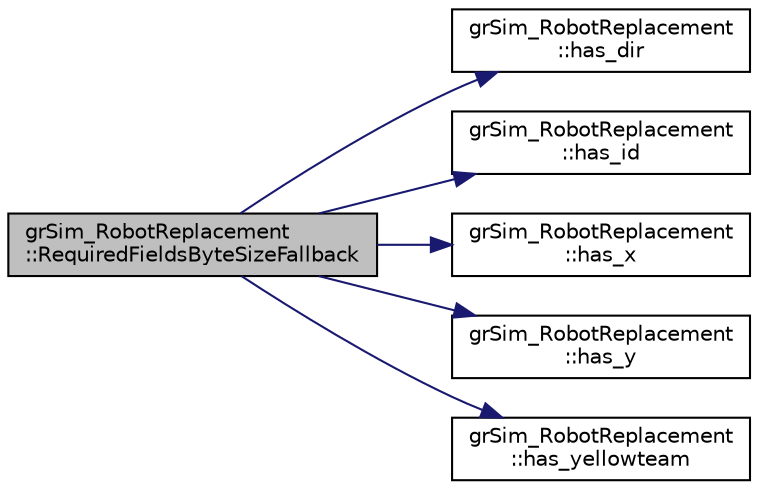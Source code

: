 digraph "grSim_RobotReplacement::RequiredFieldsByteSizeFallback"
{
 // INTERACTIVE_SVG=YES
  edge [fontname="Helvetica",fontsize="10",labelfontname="Helvetica",labelfontsize="10"];
  node [fontname="Helvetica",fontsize="10",shape=record];
  rankdir="LR";
  Node1 [label="grSim_RobotReplacement\l::RequiredFieldsByteSizeFallback",height=0.2,width=0.4,color="black", fillcolor="grey75", style="filled", fontcolor="black"];
  Node1 -> Node2 [color="midnightblue",fontsize="10",style="solid",fontname="Helvetica"];
  Node2 [label="grSim_RobotReplacement\l::has_dir",height=0.2,width=0.4,color="black", fillcolor="white", style="filled",URL="$d5/da8/classgr_sim___robot_replacement.html#a0c453b87b3fece57ebcad6616ced92d0"];
  Node1 -> Node3 [color="midnightblue",fontsize="10",style="solid",fontname="Helvetica"];
  Node3 [label="grSim_RobotReplacement\l::has_id",height=0.2,width=0.4,color="black", fillcolor="white", style="filled",URL="$d5/da8/classgr_sim___robot_replacement.html#af957b1d39930964f86fb528936d94cbf"];
  Node1 -> Node4 [color="midnightblue",fontsize="10",style="solid",fontname="Helvetica"];
  Node4 [label="grSim_RobotReplacement\l::has_x",height=0.2,width=0.4,color="black", fillcolor="white", style="filled",URL="$d5/da8/classgr_sim___robot_replacement.html#acfcdd7fc2d61dd9e564572af73821e66"];
  Node1 -> Node5 [color="midnightblue",fontsize="10",style="solid",fontname="Helvetica"];
  Node5 [label="grSim_RobotReplacement\l::has_y",height=0.2,width=0.4,color="black", fillcolor="white", style="filled",URL="$d5/da8/classgr_sim___robot_replacement.html#ad6e3855d3220c7f6c68351d0c595c9fb"];
  Node1 -> Node6 [color="midnightblue",fontsize="10",style="solid",fontname="Helvetica"];
  Node6 [label="grSim_RobotReplacement\l::has_yellowteam",height=0.2,width=0.4,color="black", fillcolor="white", style="filled",URL="$d5/da8/classgr_sim___robot_replacement.html#a75517bc58bf148db35c91987f5e15b88"];
}
